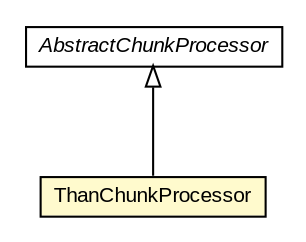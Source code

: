 #!/usr/local/bin/dot
#
# Class diagram 
# Generated by UMLGraph version R5_6-24-gf6e263 (http://www.umlgraph.org/)
#

digraph G {
	edge [fontname="arial",fontsize=10,labelfontname="arial",labelfontsize=10];
	node [fontname="arial",fontsize=10,shape=plaintext];
	nodesep=0.25;
	ranksep=0.5;
	// edu.arizona.biosemantics.semanticmarkup.markupelement.description.ling.extract.AbstractChunkProcessor
	c139069 [label=<<table title="edu.arizona.biosemantics.semanticmarkup.markupelement.description.ling.extract.AbstractChunkProcessor" border="0" cellborder="1" cellspacing="0" cellpadding="2" port="p" href="../AbstractChunkProcessor.html">
		<tr><td><table border="0" cellspacing="0" cellpadding="1">
<tr><td align="center" balign="center"><font face="arial italic"> AbstractChunkProcessor </font></td></tr>
		</table></td></tr>
		</table>>, URL="../AbstractChunkProcessor.html", fontname="arial", fontcolor="black", fontsize=10.0];
	// edu.arizona.biosemantics.semanticmarkup.markupelement.description.ling.extract.lib.ThanChunkProcessor
	c139074 [label=<<table title="edu.arizona.biosemantics.semanticmarkup.markupelement.description.ling.extract.lib.ThanChunkProcessor" border="0" cellborder="1" cellspacing="0" cellpadding="2" port="p" bgcolor="lemonChiffon" href="./ThanChunkProcessor.html">
		<tr><td><table border="0" cellspacing="0" cellpadding="1">
<tr><td align="center" balign="center"> ThanChunkProcessor </td></tr>
		</table></td></tr>
		</table>>, URL="./ThanChunkProcessor.html", fontname="arial", fontcolor="black", fontsize=10.0];
	//edu.arizona.biosemantics.semanticmarkup.markupelement.description.ling.extract.lib.ThanChunkProcessor extends edu.arizona.biosemantics.semanticmarkup.markupelement.description.ling.extract.AbstractChunkProcessor
	c139069:p -> c139074:p [dir=back,arrowtail=empty];
}

